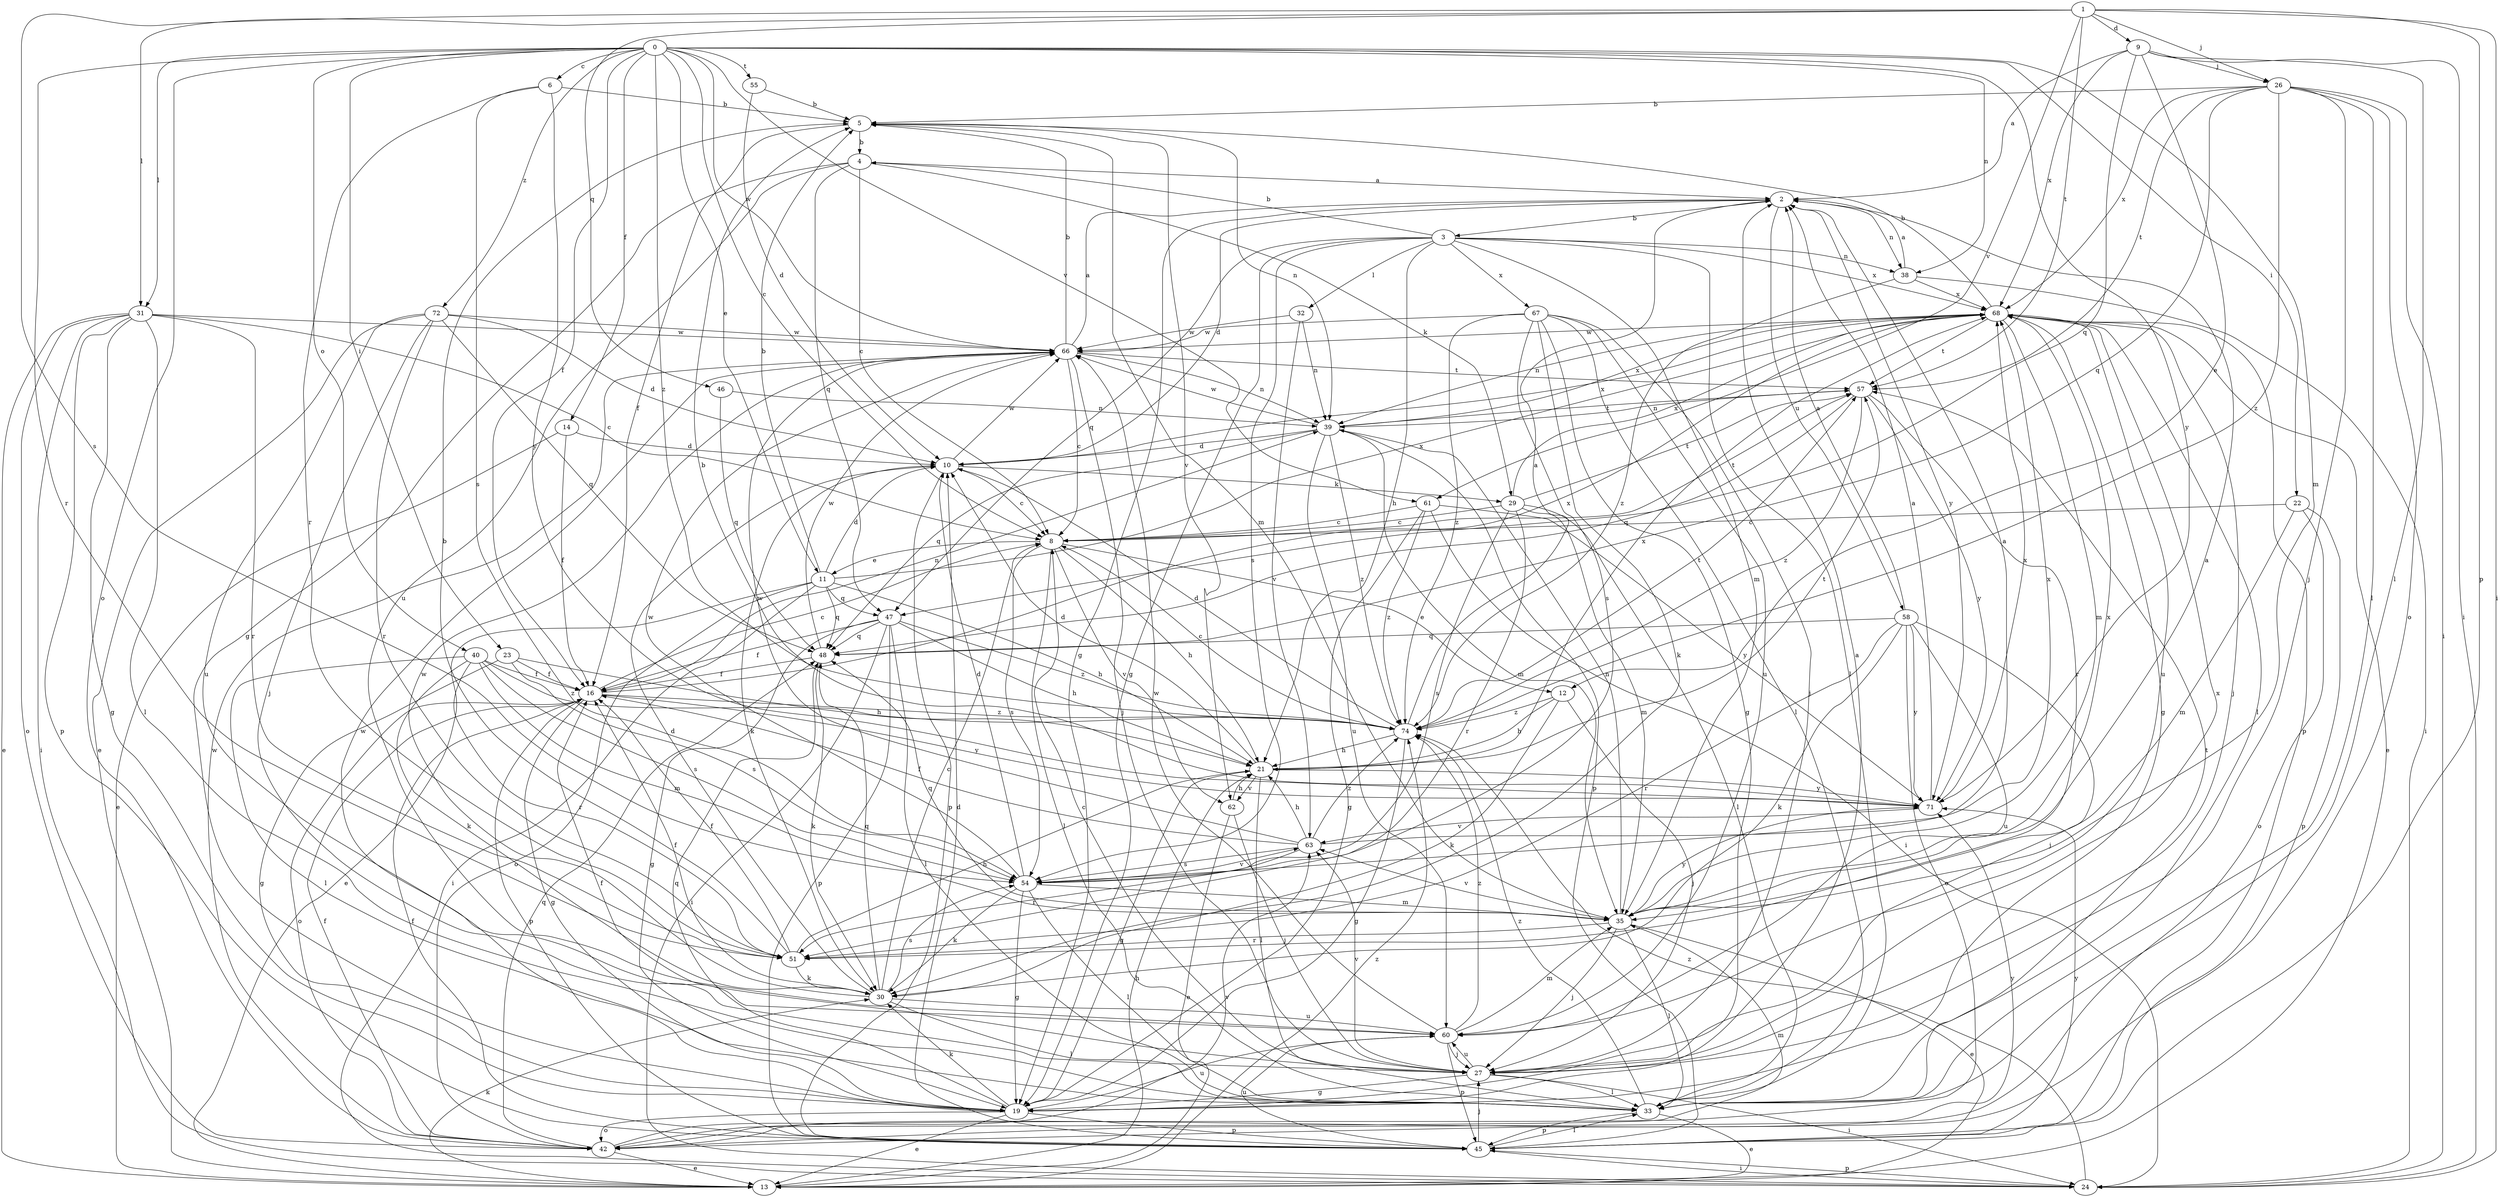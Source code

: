 strict digraph  {
0;
1;
2;
3;
4;
5;
6;
8;
9;
10;
11;
12;
13;
14;
16;
19;
21;
22;
23;
24;
26;
27;
29;
30;
31;
32;
33;
35;
38;
39;
40;
42;
45;
46;
47;
48;
51;
54;
55;
57;
58;
60;
61;
62;
63;
66;
67;
68;
71;
72;
74;
0 -> 6  [label=c];
0 -> 8  [label=c];
0 -> 11  [label=e];
0 -> 14  [label=f];
0 -> 16  [label=f];
0 -> 22  [label=i];
0 -> 23  [label=i];
0 -> 31  [label=l];
0 -> 35  [label=m];
0 -> 38  [label=n];
0 -> 40  [label=o];
0 -> 42  [label=o];
0 -> 51  [label=r];
0 -> 55  [label=t];
0 -> 61  [label=v];
0 -> 66  [label=w];
0 -> 71  [label=y];
0 -> 72  [label=z];
0 -> 74  [label=z];
1 -> 9  [label=d];
1 -> 24  [label=i];
1 -> 26  [label=j];
1 -> 31  [label=l];
1 -> 45  [label=p];
1 -> 46  [label=q];
1 -> 54  [label=s];
1 -> 57  [label=t];
1 -> 61  [label=v];
2 -> 3  [label=b];
2 -> 10  [label=d];
2 -> 19  [label=g];
2 -> 38  [label=n];
2 -> 58  [label=u];
2 -> 71  [label=y];
3 -> 4  [label=b];
3 -> 19  [label=g];
3 -> 21  [label=h];
3 -> 32  [label=l];
3 -> 33  [label=l];
3 -> 35  [label=m];
3 -> 38  [label=n];
3 -> 47  [label=q];
3 -> 54  [label=s];
3 -> 67  [label=x];
3 -> 68  [label=x];
4 -> 2  [label=a];
4 -> 8  [label=c];
4 -> 19  [label=g];
4 -> 29  [label=k];
4 -> 47  [label=q];
4 -> 60  [label=u];
5 -> 4  [label=b];
5 -> 16  [label=f];
5 -> 35  [label=m];
5 -> 39  [label=n];
5 -> 62  [label=v];
6 -> 5  [label=b];
6 -> 51  [label=r];
6 -> 54  [label=s];
6 -> 71  [label=y];
8 -> 11  [label=e];
8 -> 12  [label=e];
8 -> 21  [label=h];
8 -> 33  [label=l];
8 -> 54  [label=s];
8 -> 57  [label=t];
8 -> 62  [label=v];
9 -> 2  [label=a];
9 -> 12  [label=e];
9 -> 24  [label=i];
9 -> 26  [label=j];
9 -> 33  [label=l];
9 -> 47  [label=q];
9 -> 68  [label=x];
10 -> 8  [label=c];
10 -> 29  [label=k];
10 -> 30  [label=k];
10 -> 45  [label=p];
10 -> 66  [label=w];
10 -> 68  [label=x];
11 -> 5  [label=b];
11 -> 10  [label=d];
11 -> 13  [label=e];
11 -> 21  [label=h];
11 -> 24  [label=i];
11 -> 42  [label=o];
11 -> 47  [label=q];
11 -> 48  [label=q];
11 -> 68  [label=x];
12 -> 21  [label=h];
12 -> 27  [label=j];
12 -> 30  [label=k];
12 -> 74  [label=z];
13 -> 21  [label=h];
13 -> 30  [label=k];
13 -> 74  [label=z];
14 -> 10  [label=d];
14 -> 13  [label=e];
14 -> 16  [label=f];
16 -> 8  [label=c];
16 -> 19  [label=g];
16 -> 39  [label=n];
16 -> 42  [label=o];
16 -> 45  [label=p];
16 -> 68  [label=x];
16 -> 71  [label=y];
16 -> 74  [label=z];
19 -> 2  [label=a];
19 -> 13  [label=e];
19 -> 30  [label=k];
19 -> 42  [label=o];
19 -> 45  [label=p];
19 -> 48  [label=q];
19 -> 60  [label=u];
19 -> 66  [label=w];
21 -> 10  [label=d];
21 -> 19  [label=g];
21 -> 33  [label=l];
21 -> 57  [label=t];
21 -> 62  [label=v];
21 -> 68  [label=x];
21 -> 71  [label=y];
22 -> 8  [label=c];
22 -> 35  [label=m];
22 -> 42  [label=o];
22 -> 45  [label=p];
23 -> 16  [label=f];
23 -> 19  [label=g];
23 -> 21  [label=h];
23 -> 54  [label=s];
24 -> 45  [label=p];
24 -> 74  [label=z];
26 -> 5  [label=b];
26 -> 24  [label=i];
26 -> 27  [label=j];
26 -> 33  [label=l];
26 -> 42  [label=o];
26 -> 48  [label=q];
26 -> 57  [label=t];
26 -> 68  [label=x];
26 -> 74  [label=z];
27 -> 8  [label=c];
27 -> 16  [label=f];
27 -> 19  [label=g];
27 -> 24  [label=i];
27 -> 33  [label=l];
27 -> 60  [label=u];
27 -> 63  [label=v];
27 -> 68  [label=x];
29 -> 8  [label=c];
29 -> 33  [label=l];
29 -> 35  [label=m];
29 -> 51  [label=r];
29 -> 54  [label=s];
29 -> 57  [label=t];
29 -> 68  [label=x];
30 -> 8  [label=c];
30 -> 10  [label=d];
30 -> 16  [label=f];
30 -> 33  [label=l];
30 -> 48  [label=q];
30 -> 54  [label=s];
30 -> 60  [label=u];
30 -> 66  [label=w];
31 -> 8  [label=c];
31 -> 13  [label=e];
31 -> 19  [label=g];
31 -> 24  [label=i];
31 -> 33  [label=l];
31 -> 42  [label=o];
31 -> 45  [label=p];
31 -> 51  [label=r];
31 -> 66  [label=w];
32 -> 39  [label=n];
32 -> 63  [label=v];
32 -> 66  [label=w];
33 -> 13  [label=e];
33 -> 45  [label=p];
33 -> 57  [label=t];
33 -> 74  [label=z];
35 -> 2  [label=a];
35 -> 13  [label=e];
35 -> 27  [label=j];
35 -> 33  [label=l];
35 -> 39  [label=n];
35 -> 48  [label=q];
35 -> 51  [label=r];
35 -> 63  [label=v];
35 -> 68  [label=x];
35 -> 71  [label=y];
38 -> 2  [label=a];
38 -> 24  [label=i];
38 -> 68  [label=x];
38 -> 74  [label=z];
39 -> 10  [label=d];
39 -> 35  [label=m];
39 -> 45  [label=p];
39 -> 48  [label=q];
39 -> 57  [label=t];
39 -> 60  [label=u];
39 -> 66  [label=w];
39 -> 68  [label=x];
39 -> 74  [label=z];
40 -> 16  [label=f];
40 -> 30  [label=k];
40 -> 33  [label=l];
40 -> 35  [label=m];
40 -> 51  [label=r];
40 -> 54  [label=s];
40 -> 74  [label=z];
42 -> 13  [label=e];
42 -> 16  [label=f];
42 -> 35  [label=m];
42 -> 48  [label=q];
42 -> 63  [label=v];
42 -> 66  [label=w];
42 -> 71  [label=y];
45 -> 10  [label=d];
45 -> 16  [label=f];
45 -> 24  [label=i];
45 -> 27  [label=j];
45 -> 33  [label=l];
45 -> 60  [label=u];
45 -> 71  [label=y];
46 -> 39  [label=n];
46 -> 48  [label=q];
47 -> 16  [label=f];
47 -> 19  [label=g];
47 -> 21  [label=h];
47 -> 24  [label=i];
47 -> 33  [label=l];
47 -> 45  [label=p];
47 -> 48  [label=q];
47 -> 74  [label=z];
48 -> 16  [label=f];
48 -> 30  [label=k];
48 -> 66  [label=w];
51 -> 5  [label=b];
51 -> 16  [label=f];
51 -> 21  [label=h];
51 -> 30  [label=k];
54 -> 2  [label=a];
54 -> 10  [label=d];
54 -> 19  [label=g];
54 -> 30  [label=k];
54 -> 33  [label=l];
54 -> 35  [label=m];
54 -> 63  [label=v];
54 -> 66  [label=w];
55 -> 5  [label=b];
55 -> 10  [label=d];
57 -> 39  [label=n];
57 -> 48  [label=q];
57 -> 51  [label=r];
57 -> 71  [label=y];
57 -> 74  [label=z];
58 -> 2  [label=a];
58 -> 27  [label=j];
58 -> 30  [label=k];
58 -> 42  [label=o];
58 -> 48  [label=q];
58 -> 51  [label=r];
58 -> 60  [label=u];
58 -> 71  [label=y];
60 -> 27  [label=j];
60 -> 35  [label=m];
60 -> 45  [label=p];
60 -> 66  [label=w];
60 -> 74  [label=z];
61 -> 8  [label=c];
61 -> 19  [label=g];
61 -> 24  [label=i];
61 -> 71  [label=y];
61 -> 74  [label=z];
62 -> 13  [label=e];
62 -> 21  [label=h];
62 -> 27  [label=j];
63 -> 16  [label=f];
63 -> 21  [label=h];
63 -> 51  [label=r];
63 -> 54  [label=s];
63 -> 66  [label=w];
63 -> 68  [label=x];
63 -> 74  [label=z];
66 -> 2  [label=a];
66 -> 5  [label=b];
66 -> 8  [label=c];
66 -> 27  [label=j];
66 -> 39  [label=n];
66 -> 57  [label=t];
67 -> 19  [label=g];
67 -> 27  [label=j];
67 -> 30  [label=k];
67 -> 33  [label=l];
67 -> 54  [label=s];
67 -> 60  [label=u];
67 -> 66  [label=w];
67 -> 74  [label=z];
68 -> 5  [label=b];
68 -> 13  [label=e];
68 -> 19  [label=g];
68 -> 27  [label=j];
68 -> 33  [label=l];
68 -> 35  [label=m];
68 -> 39  [label=n];
68 -> 45  [label=p];
68 -> 57  [label=t];
68 -> 60  [label=u];
68 -> 66  [label=w];
71 -> 2  [label=a];
71 -> 5  [label=b];
71 -> 63  [label=v];
71 -> 68  [label=x];
72 -> 10  [label=d];
72 -> 13  [label=e];
72 -> 27  [label=j];
72 -> 48  [label=q];
72 -> 51  [label=r];
72 -> 60  [label=u];
72 -> 66  [label=w];
74 -> 2  [label=a];
74 -> 8  [label=c];
74 -> 10  [label=d];
74 -> 19  [label=g];
74 -> 21  [label=h];
74 -> 57  [label=t];
}
